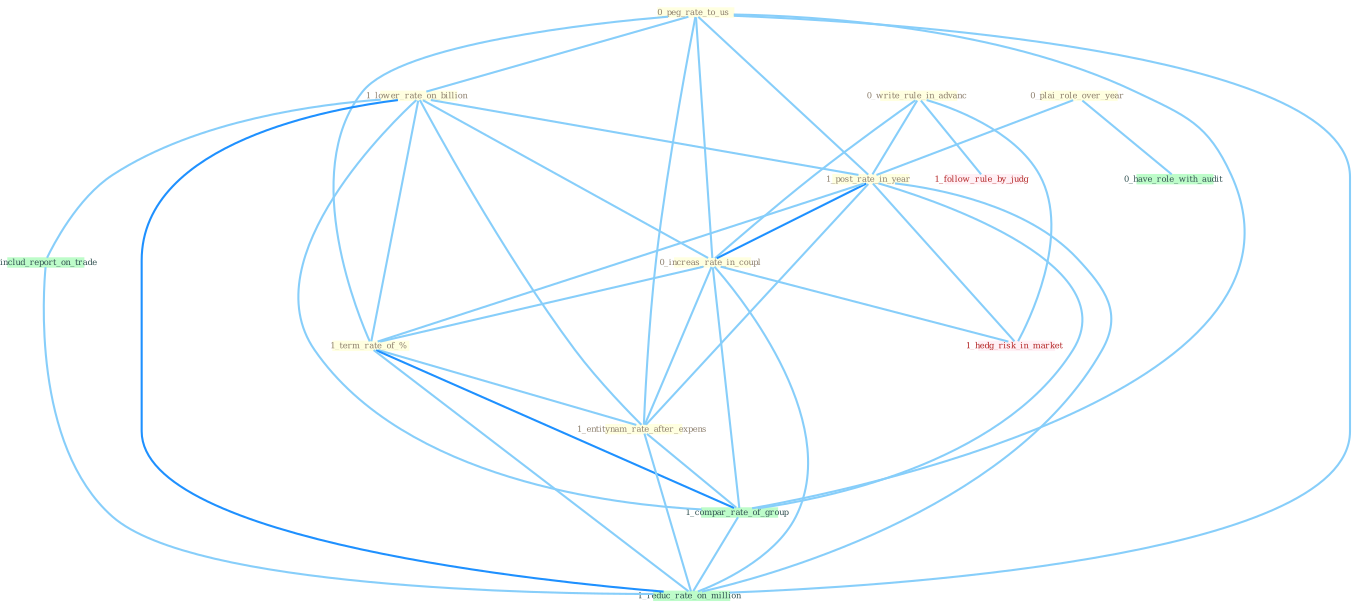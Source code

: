 Graph G{ 
    node
    [shape=polygon,style=filled,width=.5,height=.06,color="#BDFCC9",fixedsize=true,fontsize=4,
    fontcolor="#2f4f4f"];
    {node
    [color="#ffffe0", fontcolor="#8b7d6b"] "0_peg_rate_to_us " "0_write_rule_in_advanc " "1_lower_rate_on_billion " "0_plai_role_over_year " "1_post_rate_in_year " "0_increas_rate_in_coupl " "1_term_rate_of_% " "1_entitynam_rate_after_expens "}
{node [color="#fff0f5", fontcolor="#b22222"] "1_follow_rule_by_judg " "1_hedg_risk_in_market "}
edge [color="#B0E2FF"];

	"0_peg_rate_to_us " -- "1_lower_rate_on_billion " [w="1", color="#87cefa" ];
	"0_peg_rate_to_us " -- "1_post_rate_in_year " [w="1", color="#87cefa" ];
	"0_peg_rate_to_us " -- "0_increas_rate_in_coupl " [w="1", color="#87cefa" ];
	"0_peg_rate_to_us " -- "1_term_rate_of_% " [w="1", color="#87cefa" ];
	"0_peg_rate_to_us " -- "1_entitynam_rate_after_expens " [w="1", color="#87cefa" ];
	"0_peg_rate_to_us " -- "1_compar_rate_of_group " [w="1", color="#87cefa" ];
	"0_peg_rate_to_us " -- "1_reduc_rate_on_million " [w="1", color="#87cefa" ];
	"0_write_rule_in_advanc " -- "1_post_rate_in_year " [w="1", color="#87cefa" ];
	"0_write_rule_in_advanc " -- "0_increas_rate_in_coupl " [w="1", color="#87cefa" ];
	"0_write_rule_in_advanc " -- "1_follow_rule_by_judg " [w="1", color="#87cefa" ];
	"0_write_rule_in_advanc " -- "1_hedg_risk_in_market " [w="1", color="#87cefa" ];
	"1_lower_rate_on_billion " -- "1_post_rate_in_year " [w="1", color="#87cefa" ];
	"1_lower_rate_on_billion " -- "0_increas_rate_in_coupl " [w="1", color="#87cefa" ];
	"1_lower_rate_on_billion " -- "1_term_rate_of_% " [w="1", color="#87cefa" ];
	"1_lower_rate_on_billion " -- "1_entitynam_rate_after_expens " [w="1", color="#87cefa" ];
	"1_lower_rate_on_billion " -- "1_includ_report_on_trade " [w="1", color="#87cefa" ];
	"1_lower_rate_on_billion " -- "1_compar_rate_of_group " [w="1", color="#87cefa" ];
	"1_lower_rate_on_billion " -- "1_reduc_rate_on_million " [w="2", color="#1e90ff" , len=0.8];
	"0_plai_role_over_year " -- "1_post_rate_in_year " [w="1", color="#87cefa" ];
	"0_plai_role_over_year " -- "0_have_role_with_audit " [w="1", color="#87cefa" ];
	"1_post_rate_in_year " -- "0_increas_rate_in_coupl " [w="2", color="#1e90ff" , len=0.8];
	"1_post_rate_in_year " -- "1_term_rate_of_% " [w="1", color="#87cefa" ];
	"1_post_rate_in_year " -- "1_entitynam_rate_after_expens " [w="1", color="#87cefa" ];
	"1_post_rate_in_year " -- "1_compar_rate_of_group " [w="1", color="#87cefa" ];
	"1_post_rate_in_year " -- "1_hedg_risk_in_market " [w="1", color="#87cefa" ];
	"1_post_rate_in_year " -- "1_reduc_rate_on_million " [w="1", color="#87cefa" ];
	"0_increas_rate_in_coupl " -- "1_term_rate_of_% " [w="1", color="#87cefa" ];
	"0_increas_rate_in_coupl " -- "1_entitynam_rate_after_expens " [w="1", color="#87cefa" ];
	"0_increas_rate_in_coupl " -- "1_compar_rate_of_group " [w="1", color="#87cefa" ];
	"0_increas_rate_in_coupl " -- "1_hedg_risk_in_market " [w="1", color="#87cefa" ];
	"0_increas_rate_in_coupl " -- "1_reduc_rate_on_million " [w="1", color="#87cefa" ];
	"1_term_rate_of_% " -- "1_entitynam_rate_after_expens " [w="1", color="#87cefa" ];
	"1_term_rate_of_% " -- "1_compar_rate_of_group " [w="2", color="#1e90ff" , len=0.8];
	"1_term_rate_of_% " -- "1_reduc_rate_on_million " [w="1", color="#87cefa" ];
	"1_entitynam_rate_after_expens " -- "1_compar_rate_of_group " [w="1", color="#87cefa" ];
	"1_entitynam_rate_after_expens " -- "1_reduc_rate_on_million " [w="1", color="#87cefa" ];
	"1_includ_report_on_trade " -- "1_reduc_rate_on_million " [w="1", color="#87cefa" ];
	"1_compar_rate_of_group " -- "1_reduc_rate_on_million " [w="1", color="#87cefa" ];
}